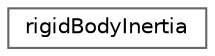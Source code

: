 digraph "Graphical Class Hierarchy"
{
 // LATEX_PDF_SIZE
  bgcolor="transparent";
  edge [fontname=Helvetica,fontsize=10,labelfontname=Helvetica,labelfontsize=10];
  node [fontname=Helvetica,fontsize=10,shape=box,height=0.2,width=0.4];
  rankdir="LR";
  Node0 [id="Node000000",label="rigidBodyInertia",height=0.2,width=0.4,color="grey40", fillcolor="white", style="filled",URL="$classFoam_1_1rigidBodyInertia.html",tooltip="This class represents the linear and angular inertia of a rigid body by the mass, centre of mass and ..."];
}
